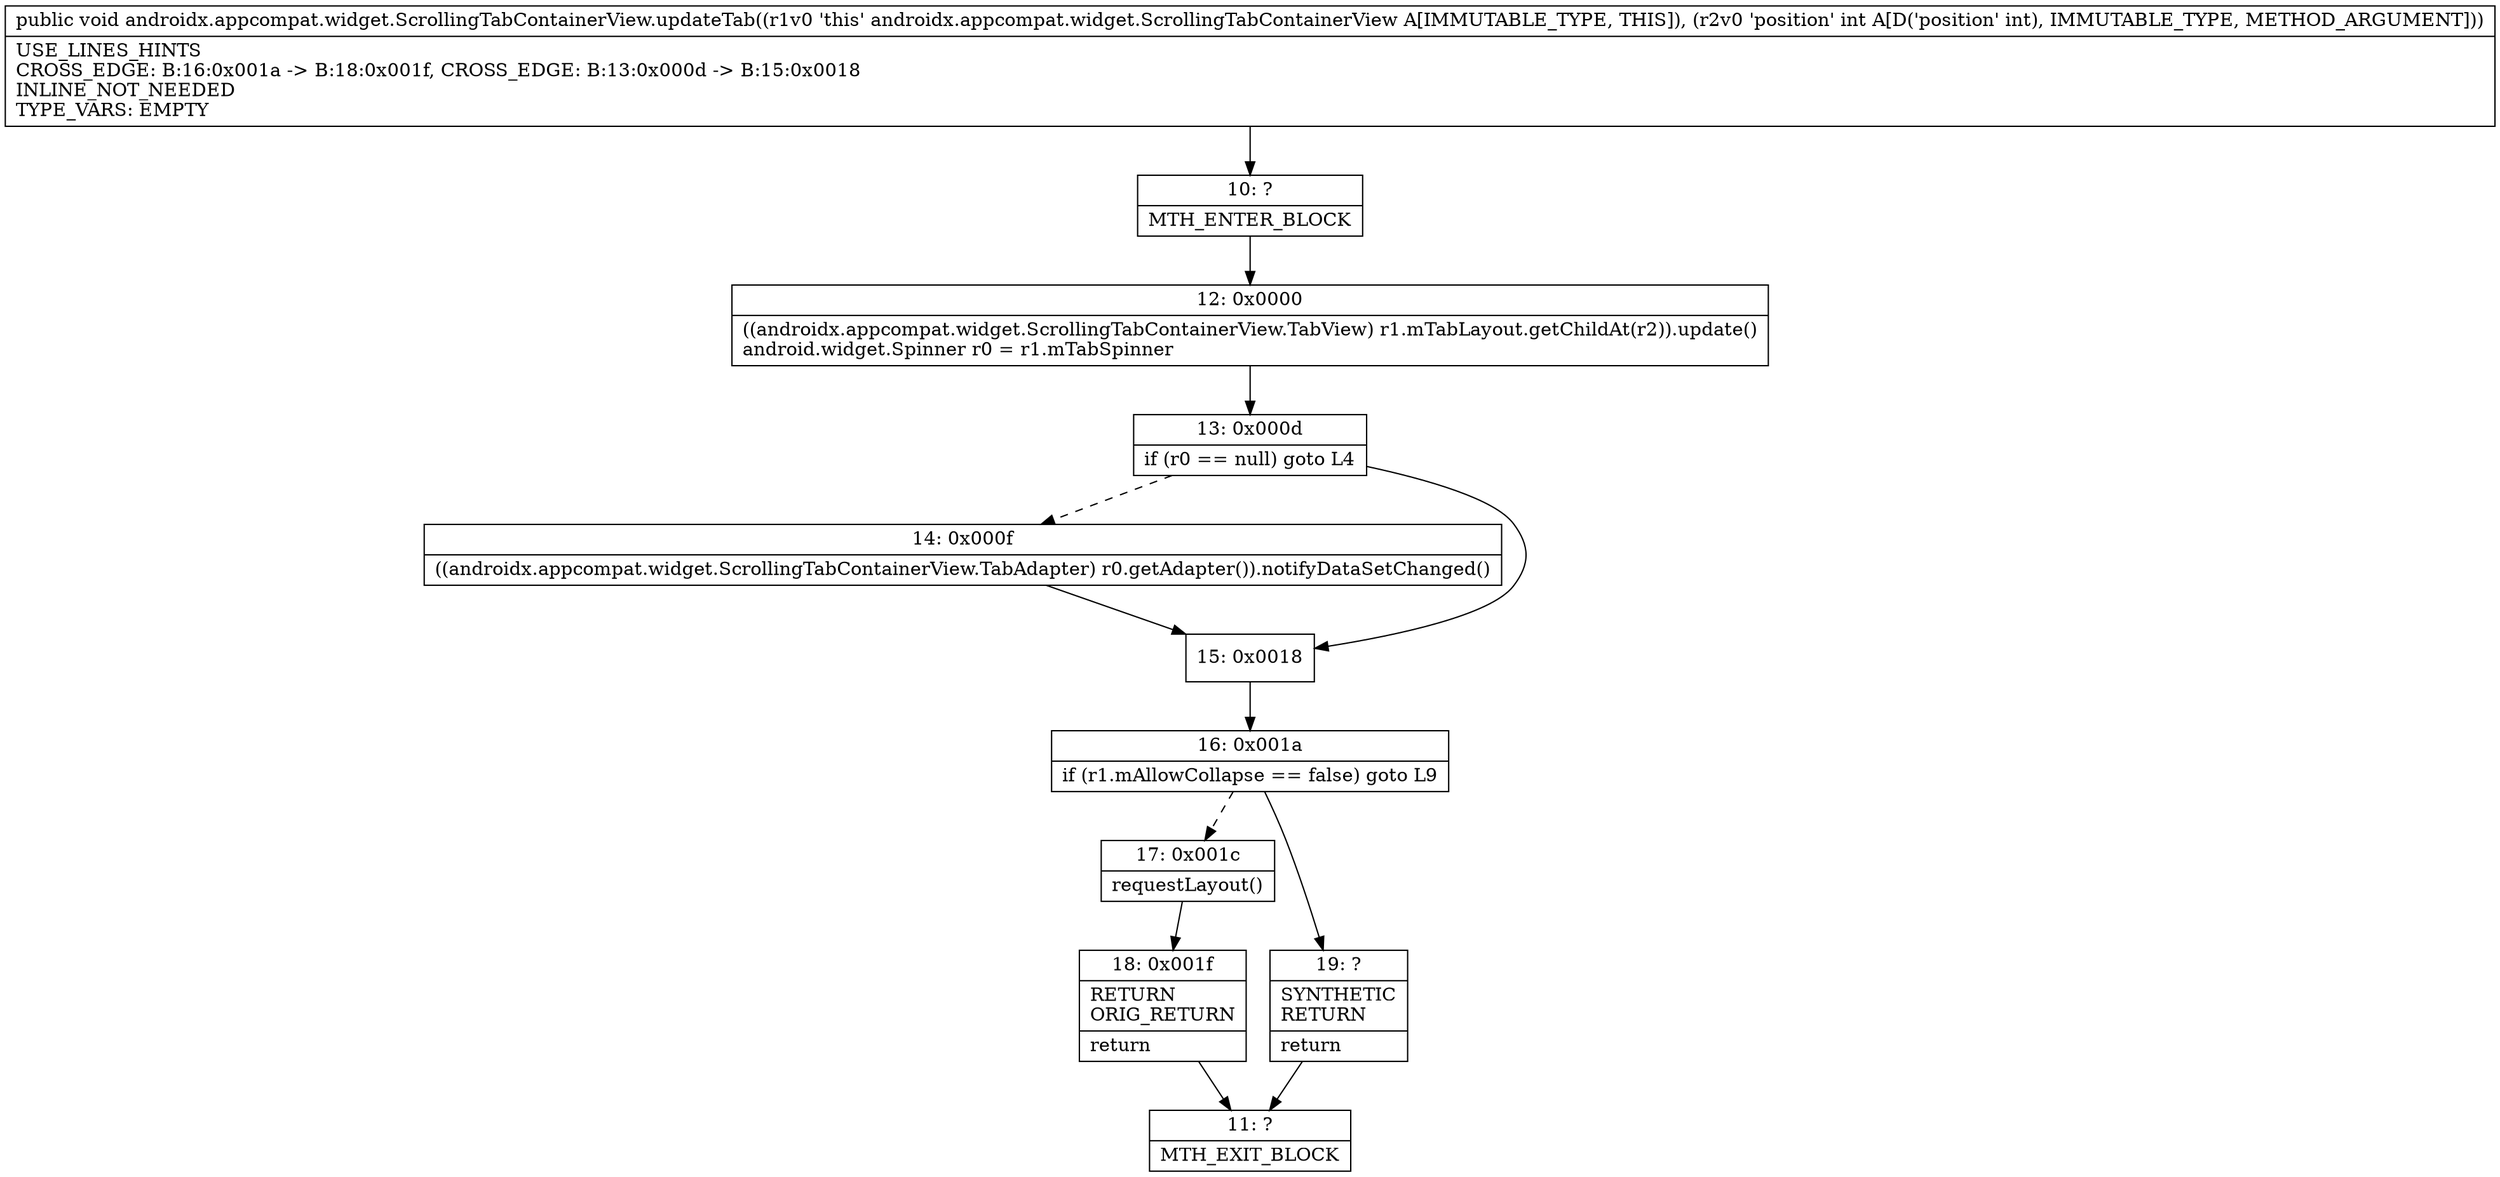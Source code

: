 digraph "CFG forandroidx.appcompat.widget.ScrollingTabContainerView.updateTab(I)V" {
Node_10 [shape=record,label="{10\:\ ?|MTH_ENTER_BLOCK\l}"];
Node_12 [shape=record,label="{12\:\ 0x0000|((androidx.appcompat.widget.ScrollingTabContainerView.TabView) r1.mTabLayout.getChildAt(r2)).update()\landroid.widget.Spinner r0 = r1.mTabSpinner\l}"];
Node_13 [shape=record,label="{13\:\ 0x000d|if (r0 == null) goto L4\l}"];
Node_14 [shape=record,label="{14\:\ 0x000f|((androidx.appcompat.widget.ScrollingTabContainerView.TabAdapter) r0.getAdapter()).notifyDataSetChanged()\l}"];
Node_15 [shape=record,label="{15\:\ 0x0018}"];
Node_16 [shape=record,label="{16\:\ 0x001a|if (r1.mAllowCollapse == false) goto L9\l}"];
Node_17 [shape=record,label="{17\:\ 0x001c|requestLayout()\l}"];
Node_18 [shape=record,label="{18\:\ 0x001f|RETURN\lORIG_RETURN\l|return\l}"];
Node_11 [shape=record,label="{11\:\ ?|MTH_EXIT_BLOCK\l}"];
Node_19 [shape=record,label="{19\:\ ?|SYNTHETIC\lRETURN\l|return\l}"];
MethodNode[shape=record,label="{public void androidx.appcompat.widget.ScrollingTabContainerView.updateTab((r1v0 'this' androidx.appcompat.widget.ScrollingTabContainerView A[IMMUTABLE_TYPE, THIS]), (r2v0 'position' int A[D('position' int), IMMUTABLE_TYPE, METHOD_ARGUMENT]))  | USE_LINES_HINTS\lCROSS_EDGE: B:16:0x001a \-\> B:18:0x001f, CROSS_EDGE: B:13:0x000d \-\> B:15:0x0018\lINLINE_NOT_NEEDED\lTYPE_VARS: EMPTY\l}"];
MethodNode -> Node_10;Node_10 -> Node_12;
Node_12 -> Node_13;
Node_13 -> Node_14[style=dashed];
Node_13 -> Node_15;
Node_14 -> Node_15;
Node_15 -> Node_16;
Node_16 -> Node_17[style=dashed];
Node_16 -> Node_19;
Node_17 -> Node_18;
Node_18 -> Node_11;
Node_19 -> Node_11;
}


